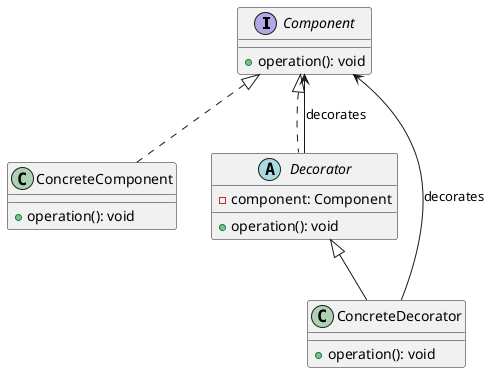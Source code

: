 @startuml
interface Component {
    +operation(): void
}

class ConcreteComponent implements Component {
    +operation(): void
}

abstract class Decorator implements Component {
    -component: Component
    +operation(): void
}

class ConcreteDecorator extends Decorator {
    +operation(): void
}

Decorator --> Component : decorates
ConcreteDecorator --> Component : decorates
@enduml